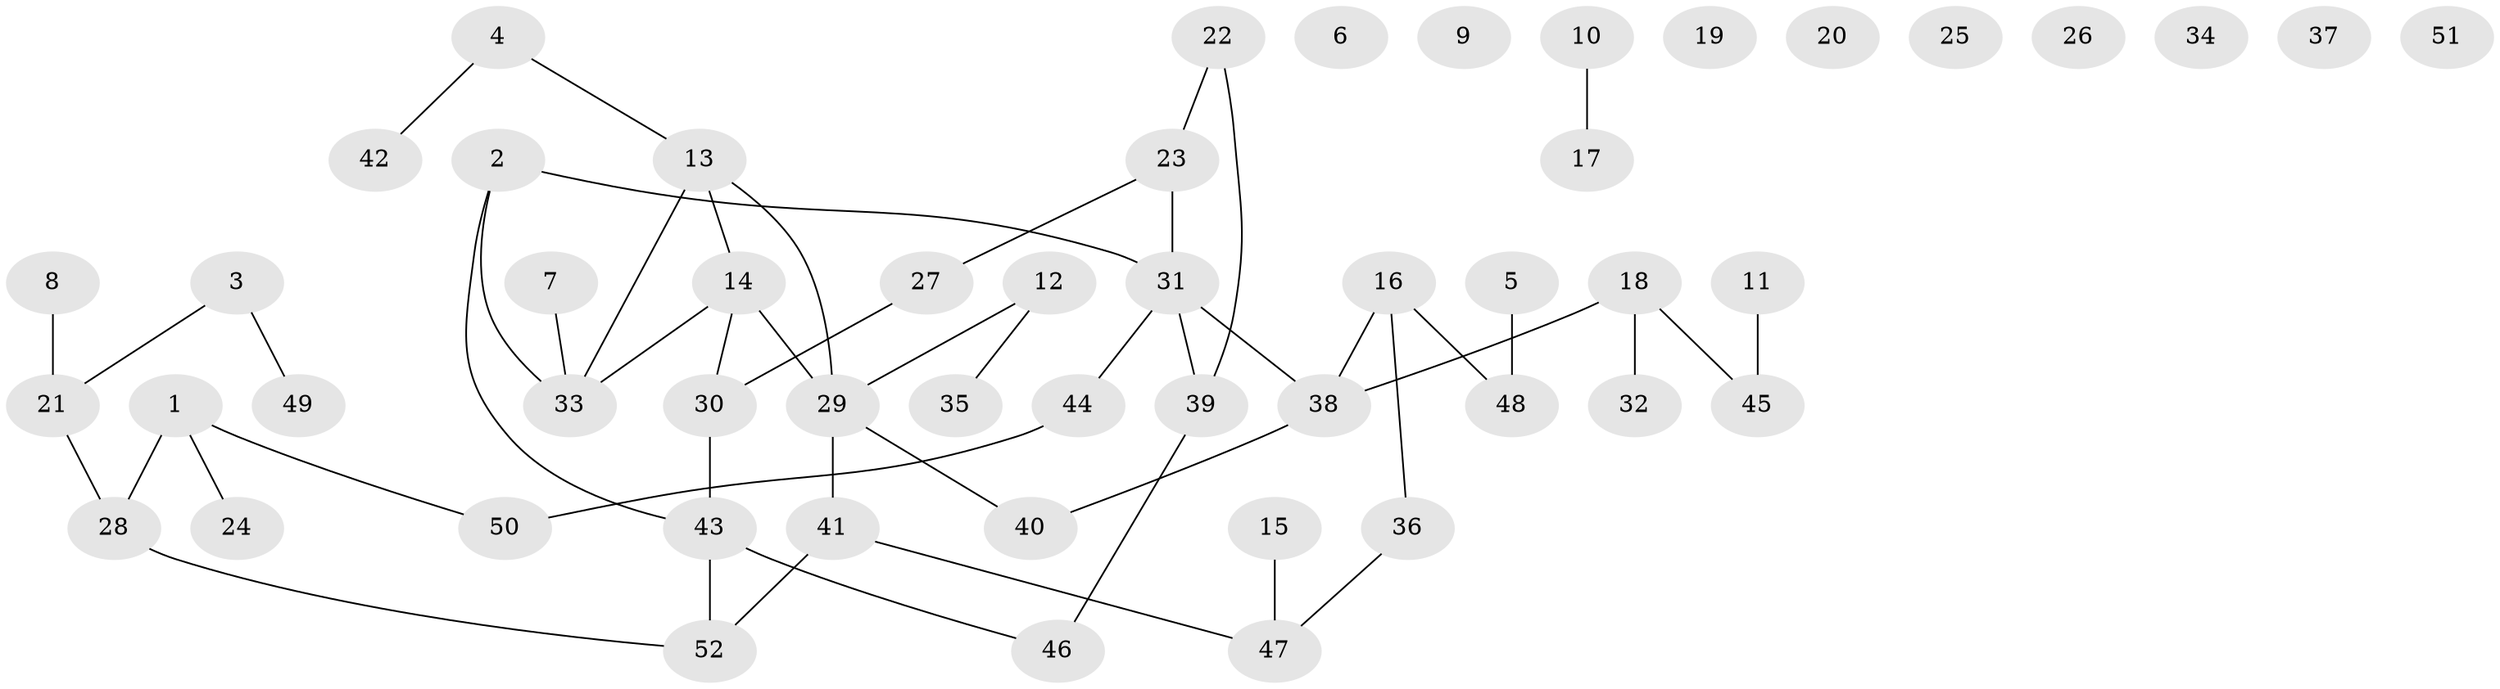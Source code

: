 // Generated by graph-tools (version 1.1) at 2025/39/03/09/25 04:39:15]
// undirected, 52 vertices, 51 edges
graph export_dot {
graph [start="1"]
  node [color=gray90,style=filled];
  1;
  2;
  3;
  4;
  5;
  6;
  7;
  8;
  9;
  10;
  11;
  12;
  13;
  14;
  15;
  16;
  17;
  18;
  19;
  20;
  21;
  22;
  23;
  24;
  25;
  26;
  27;
  28;
  29;
  30;
  31;
  32;
  33;
  34;
  35;
  36;
  37;
  38;
  39;
  40;
  41;
  42;
  43;
  44;
  45;
  46;
  47;
  48;
  49;
  50;
  51;
  52;
  1 -- 24;
  1 -- 28;
  1 -- 50;
  2 -- 31;
  2 -- 33;
  2 -- 43;
  3 -- 21;
  3 -- 49;
  4 -- 13;
  4 -- 42;
  5 -- 48;
  7 -- 33;
  8 -- 21;
  10 -- 17;
  11 -- 45;
  12 -- 29;
  12 -- 35;
  13 -- 14;
  13 -- 29;
  13 -- 33;
  14 -- 29;
  14 -- 30;
  14 -- 33;
  15 -- 47;
  16 -- 36;
  16 -- 38;
  16 -- 48;
  18 -- 32;
  18 -- 38;
  18 -- 45;
  21 -- 28;
  22 -- 23;
  22 -- 39;
  23 -- 27;
  23 -- 31;
  27 -- 30;
  28 -- 52;
  29 -- 40;
  29 -- 41;
  30 -- 43;
  31 -- 38;
  31 -- 39;
  31 -- 44;
  36 -- 47;
  38 -- 40;
  39 -- 46;
  41 -- 47;
  41 -- 52;
  43 -- 46;
  43 -- 52;
  44 -- 50;
}
